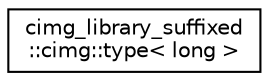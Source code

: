 digraph "Graphical Class Hierarchy"
{
  edge [fontname="Helvetica",fontsize="10",labelfontname="Helvetica",labelfontsize="10"];
  node [fontname="Helvetica",fontsize="10",shape=record];
  rankdir="LR";
  Node1 [label="cimg_library_suffixed\l::cimg::type\< long \>",height=0.2,width=0.4,color="black", fillcolor="white", style="filled",URL="$structcimg__library__suffixed_1_1cimg_1_1type_3_01long_01_4.html"];
}
